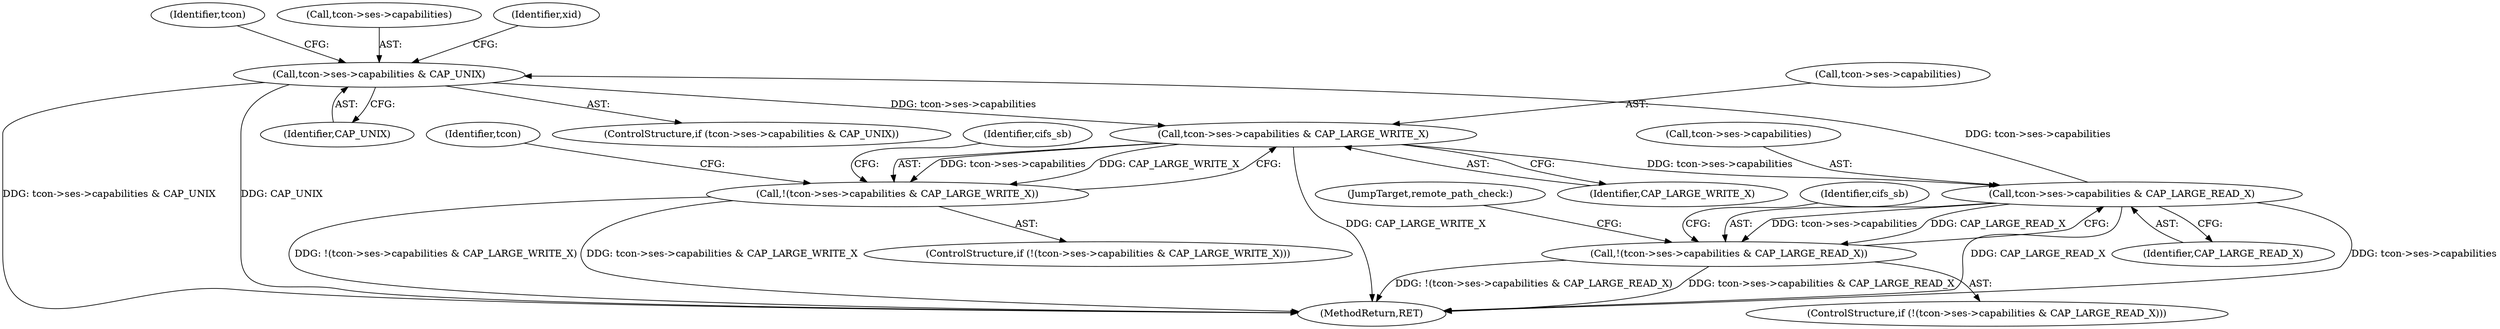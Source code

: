digraph "0_linux_70945643722ffeac779d2529a348f99567fa5c33@pointer" {
"1000368" [label="(Call,tcon->ses->capabilities & CAP_UNIX)"];
"1000453" [label="(Call,tcon->ses->capabilities & CAP_LARGE_READ_X)"];
"1000427" [label="(Call,tcon->ses->capabilities & CAP_LARGE_WRITE_X)"];
"1000368" [label="(Call,tcon->ses->capabilities & CAP_UNIX)"];
"1000426" [label="(Call,!(tcon->ses->capabilities & CAP_LARGE_WRITE_X))"];
"1000452" [label="(Call,!(tcon->ses->capabilities & CAP_LARGE_READ_X))"];
"1000433" [label="(Identifier,CAP_LARGE_WRITE_X)"];
"1000451" [label="(ControlStructure,if (!(tcon->ses->capabilities & CAP_LARGE_READ_X)))"];
"1000456" [label="(Identifier,tcon)"];
"1000427" [label="(Call,tcon->ses->capabilities & CAP_LARGE_WRITE_X)"];
"1000374" [label="(Identifier,CAP_UNIX)"];
"1000383" [label="(Identifier,tcon)"];
"1000453" [label="(Call,tcon->ses->capabilities & CAP_LARGE_READ_X)"];
"1000369" [label="(Call,tcon->ses->capabilities)"];
"1000368" [label="(Call,tcon->ses->capabilities & CAP_UNIX)"];
"1000454" [label="(Call,tcon->ses->capabilities)"];
"1000376" [label="(Identifier,xid)"];
"1000462" [label="(Identifier,cifs_sb)"];
"1000767" [label="(MethodReturn,RET)"];
"1000425" [label="(ControlStructure,if (!(tcon->ses->capabilities & CAP_LARGE_WRITE_X)))"];
"1000426" [label="(Call,!(tcon->ses->capabilities & CAP_LARGE_WRITE_X))"];
"1000436" [label="(Identifier,cifs_sb)"];
"1000367" [label="(ControlStructure,if (tcon->ses->capabilities & CAP_UNIX))"];
"1000477" [label="(JumpTarget,remote_path_check:)"];
"1000428" [label="(Call,tcon->ses->capabilities)"];
"1000459" [label="(Identifier,CAP_LARGE_READ_X)"];
"1000452" [label="(Call,!(tcon->ses->capabilities & CAP_LARGE_READ_X))"];
"1000368" -> "1000367"  [label="AST: "];
"1000368" -> "1000374"  [label="CFG: "];
"1000369" -> "1000368"  [label="AST: "];
"1000374" -> "1000368"  [label="AST: "];
"1000376" -> "1000368"  [label="CFG: "];
"1000383" -> "1000368"  [label="CFG: "];
"1000368" -> "1000767"  [label="DDG: tcon->ses->capabilities & CAP_UNIX"];
"1000368" -> "1000767"  [label="DDG: CAP_UNIX"];
"1000453" -> "1000368"  [label="DDG: tcon->ses->capabilities"];
"1000368" -> "1000427"  [label="DDG: tcon->ses->capabilities"];
"1000453" -> "1000452"  [label="AST: "];
"1000453" -> "1000459"  [label="CFG: "];
"1000454" -> "1000453"  [label="AST: "];
"1000459" -> "1000453"  [label="AST: "];
"1000452" -> "1000453"  [label="CFG: "];
"1000453" -> "1000767"  [label="DDG: CAP_LARGE_READ_X"];
"1000453" -> "1000767"  [label="DDG: tcon->ses->capabilities"];
"1000453" -> "1000452"  [label="DDG: tcon->ses->capabilities"];
"1000453" -> "1000452"  [label="DDG: CAP_LARGE_READ_X"];
"1000427" -> "1000453"  [label="DDG: tcon->ses->capabilities"];
"1000427" -> "1000426"  [label="AST: "];
"1000427" -> "1000433"  [label="CFG: "];
"1000428" -> "1000427"  [label="AST: "];
"1000433" -> "1000427"  [label="AST: "];
"1000426" -> "1000427"  [label="CFG: "];
"1000427" -> "1000767"  [label="DDG: CAP_LARGE_WRITE_X"];
"1000427" -> "1000426"  [label="DDG: tcon->ses->capabilities"];
"1000427" -> "1000426"  [label="DDG: CAP_LARGE_WRITE_X"];
"1000426" -> "1000425"  [label="AST: "];
"1000436" -> "1000426"  [label="CFG: "];
"1000456" -> "1000426"  [label="CFG: "];
"1000426" -> "1000767"  [label="DDG: tcon->ses->capabilities & CAP_LARGE_WRITE_X"];
"1000426" -> "1000767"  [label="DDG: !(tcon->ses->capabilities & CAP_LARGE_WRITE_X)"];
"1000452" -> "1000451"  [label="AST: "];
"1000462" -> "1000452"  [label="CFG: "];
"1000477" -> "1000452"  [label="CFG: "];
"1000452" -> "1000767"  [label="DDG: !(tcon->ses->capabilities & CAP_LARGE_READ_X)"];
"1000452" -> "1000767"  [label="DDG: tcon->ses->capabilities & CAP_LARGE_READ_X"];
}
